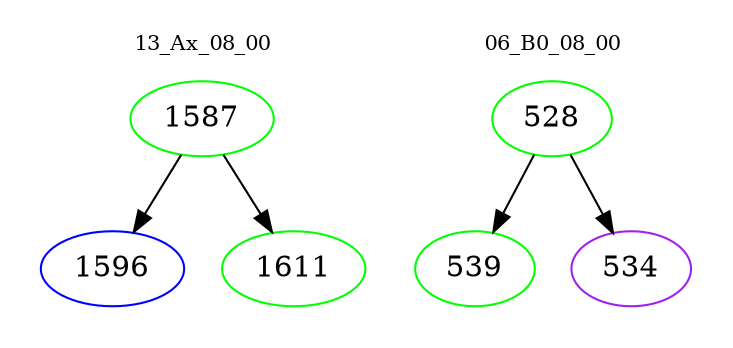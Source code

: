digraph{
subgraph cluster_0 {
color = white
label = "13_Ax_08_00";
fontsize=10;
T0_1587 [label="1587", color="green"]
T0_1587 -> T0_1596 [color="black"]
T0_1596 [label="1596", color="blue"]
T0_1587 -> T0_1611 [color="black"]
T0_1611 [label="1611", color="green"]
}
subgraph cluster_1 {
color = white
label = "06_B0_08_00";
fontsize=10;
T1_528 [label="528", color="green"]
T1_528 -> T1_539 [color="black"]
T1_539 [label="539", color="green"]
T1_528 -> T1_534 [color="black"]
T1_534 [label="534", color="purple"]
}
}
